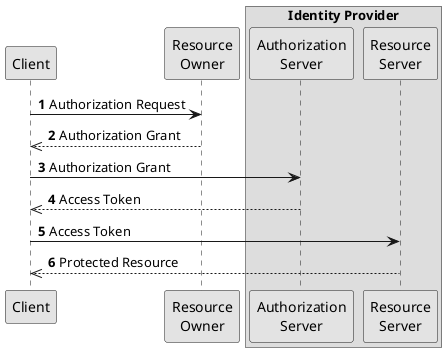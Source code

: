 @startuml

skinparam monochrome true
skinparam defaultFontStyle bold

autonumber
        participant "Client" as client
		participant "Resource\nOwner" as ro
box "Identity Provider" 
        participant "Authorization\nServer" as as
        participant "Resource\nServer" as rs
end box

client 	 ->	ro		: Authorization Request
ro		 -->> client	: Authorization Grant
client 	 ->	as		: Authorization Grant
as		 -->> client	: Access Token
client 	 ->	rs		: Access Token
rs		 -->> client	: Protected Resource

@enduml